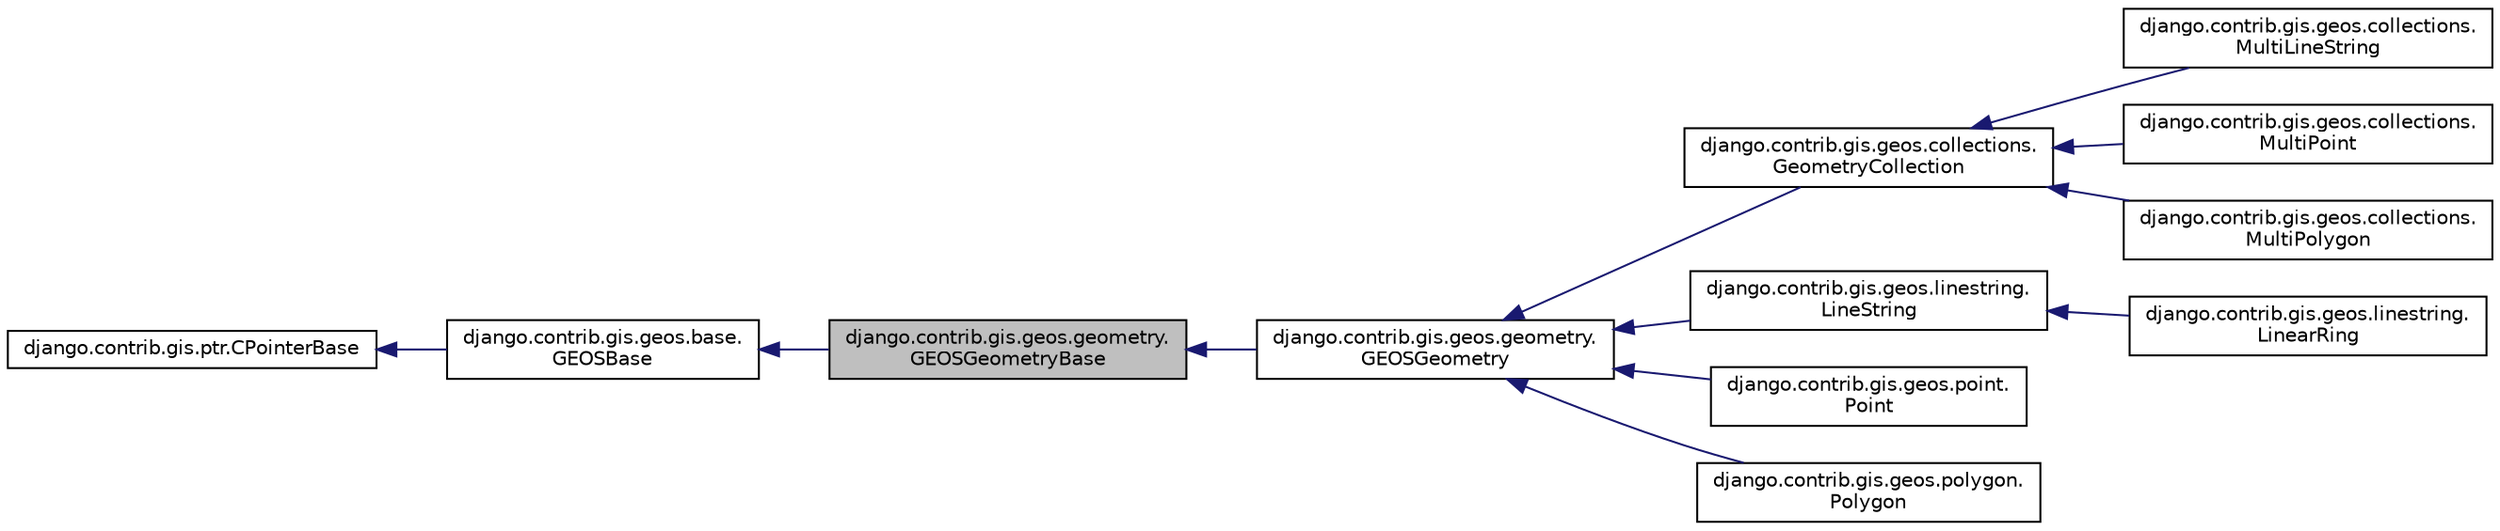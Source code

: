 digraph "django.contrib.gis.geos.geometry.GEOSGeometryBase"
{
 // LATEX_PDF_SIZE
  edge [fontname="Helvetica",fontsize="10",labelfontname="Helvetica",labelfontsize="10"];
  node [fontname="Helvetica",fontsize="10",shape=record];
  rankdir="LR";
  Node1 [label="django.contrib.gis.geos.geometry.\lGEOSGeometryBase",height=0.2,width=0.4,color="black", fillcolor="grey75", style="filled", fontcolor="black",tooltip=" "];
  Node2 -> Node1 [dir="back",color="midnightblue",fontsize="10",style="solid"];
  Node2 [label="django.contrib.gis.geos.base.\lGEOSBase",height=0.2,width=0.4,color="black", fillcolor="white", style="filled",URL="$classdjango_1_1contrib_1_1gis_1_1geos_1_1base_1_1_g_e_o_s_base.html",tooltip=" "];
  Node3 -> Node2 [dir="back",color="midnightblue",fontsize="10",style="solid"];
  Node3 [label="django.contrib.gis.ptr.CPointerBase",height=0.2,width=0.4,color="black", fillcolor="white", style="filled",URL="$classdjango_1_1contrib_1_1gis_1_1ptr_1_1_c_pointer_base.html",tooltip=" "];
  Node1 -> Node4 [dir="back",color="midnightblue",fontsize="10",style="solid"];
  Node4 [label="django.contrib.gis.geos.geometry.\lGEOSGeometry",height=0.2,width=0.4,color="black", fillcolor="white", style="filled",URL="$classdjango_1_1contrib_1_1gis_1_1geos_1_1geometry_1_1_g_e_o_s_geometry.html",tooltip=" "];
  Node4 -> Node5 [dir="back",color="midnightblue",fontsize="10",style="solid"];
  Node5 [label="django.contrib.gis.geos.collections.\lGeometryCollection",height=0.2,width=0.4,color="black", fillcolor="white", style="filled",URL="$classdjango_1_1contrib_1_1gis_1_1geos_1_1collections_1_1_geometry_collection.html",tooltip=" "];
  Node5 -> Node6 [dir="back",color="midnightblue",fontsize="10",style="solid"];
  Node6 [label="django.contrib.gis.geos.collections.\lMultiLineString",height=0.2,width=0.4,color="black", fillcolor="white", style="filled",URL="$classdjango_1_1contrib_1_1gis_1_1geos_1_1collections_1_1_multi_line_string.html",tooltip=" "];
  Node5 -> Node7 [dir="back",color="midnightblue",fontsize="10",style="solid"];
  Node7 [label="django.contrib.gis.geos.collections.\lMultiPoint",height=0.2,width=0.4,color="black", fillcolor="white", style="filled",URL="$classdjango_1_1contrib_1_1gis_1_1geos_1_1collections_1_1_multi_point.html",tooltip=" "];
  Node5 -> Node8 [dir="back",color="midnightblue",fontsize="10",style="solid"];
  Node8 [label="django.contrib.gis.geos.collections.\lMultiPolygon",height=0.2,width=0.4,color="black", fillcolor="white", style="filled",URL="$classdjango_1_1contrib_1_1gis_1_1geos_1_1collections_1_1_multi_polygon.html",tooltip=" "];
  Node4 -> Node9 [dir="back",color="midnightblue",fontsize="10",style="solid"];
  Node9 [label="django.contrib.gis.geos.linestring.\lLineString",height=0.2,width=0.4,color="black", fillcolor="white", style="filled",URL="$classdjango_1_1contrib_1_1gis_1_1geos_1_1linestring_1_1_line_string.html",tooltip=" "];
  Node9 -> Node10 [dir="back",color="midnightblue",fontsize="10",style="solid"];
  Node10 [label="django.contrib.gis.geos.linestring.\lLinearRing",height=0.2,width=0.4,color="black", fillcolor="white", style="filled",URL="$classdjango_1_1contrib_1_1gis_1_1geos_1_1linestring_1_1_linear_ring.html",tooltip=" "];
  Node4 -> Node11 [dir="back",color="midnightblue",fontsize="10",style="solid"];
  Node11 [label="django.contrib.gis.geos.point.\lPoint",height=0.2,width=0.4,color="black", fillcolor="white", style="filled",URL="$classdjango_1_1contrib_1_1gis_1_1geos_1_1point_1_1_point.html",tooltip=" "];
  Node4 -> Node12 [dir="back",color="midnightblue",fontsize="10",style="solid"];
  Node12 [label="django.contrib.gis.geos.polygon.\lPolygon",height=0.2,width=0.4,color="black", fillcolor="white", style="filled",URL="$classdjango_1_1contrib_1_1gis_1_1geos_1_1polygon_1_1_polygon.html",tooltip=" "];
}

